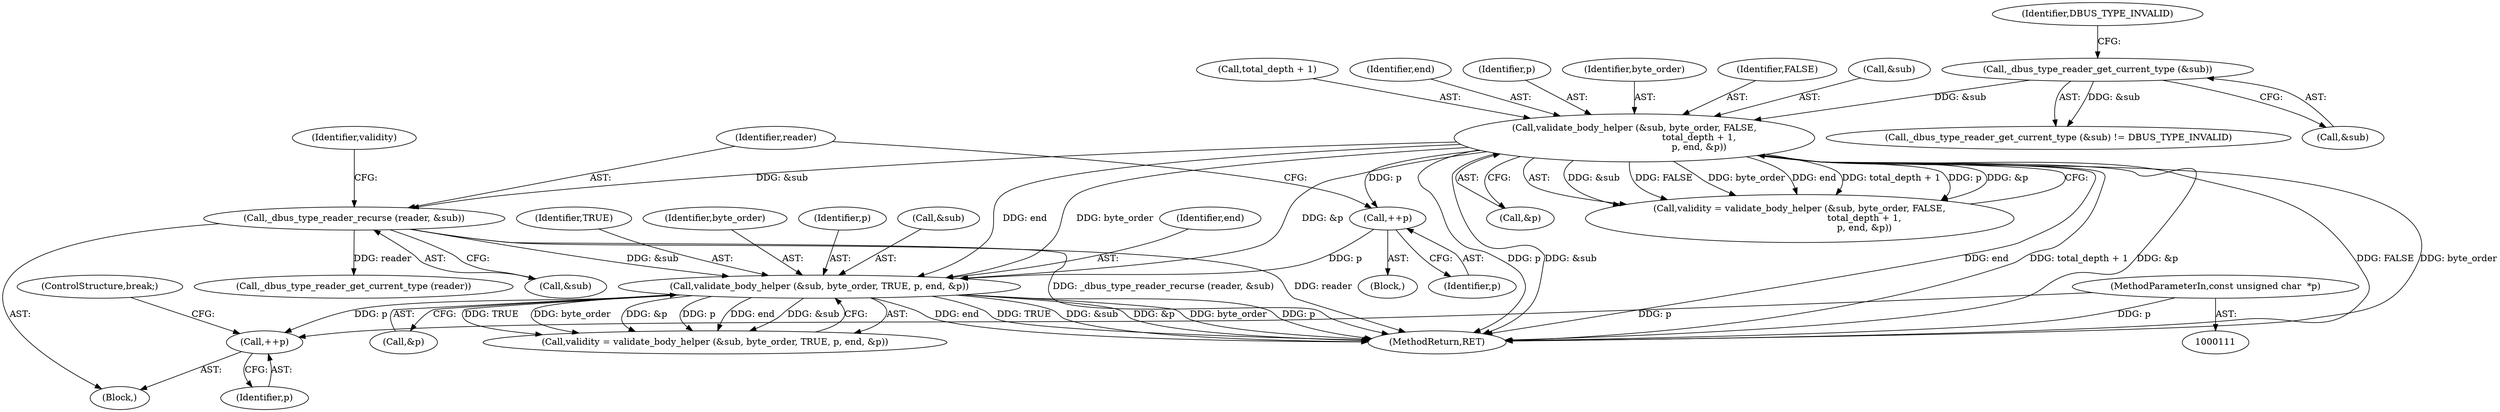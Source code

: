 digraph "0_dbus_7d65a3a6ed8815e34a99c680ac3869fde49dbbd4@pointer" {
"1000140" [label="(Call,++p)"];
"1000750" [label="(Call,validate_body_helper (&sub, byte_order, TRUE, p, end, &p))"];
"1000744" [label="(Call,_dbus_type_reader_recurse (reader, &sub))"];
"1000717" [label="(Call,validate_body_helper (&sub, byte_order, FALSE,\n                                             total_depth + 1,\n                                             p, end, &p))"];
"1000711" [label="(Call,_dbus_type_reader_get_current_type (&sub))"];
"1000742" [label="(Call,++p)"];
"1000116" [label="(MethodParameterIn,const unsigned char  *p)"];
"1000755" [label="(Identifier,p)"];
"1000714" [label="(Identifier,DBUS_TYPE_INVALID)"];
"1000750" [label="(Call,validate_body_helper (&sub, byte_order, TRUE, p, end, &p))"];
"1000721" [label="(Identifier,FALSE)"];
"1000717" [label="(Call,validate_body_helper (&sub, byte_order, FALSE,\n                                             total_depth + 1,\n                                             p, end, &p))"];
"1000711" [label="(Call,_dbus_type_reader_get_current_type (&sub))"];
"1000710" [label="(Call,_dbus_type_reader_get_current_type (&sub) != DBUS_TYPE_INVALID)"];
"1000718" [label="(Call,&sub)"];
"1000749" [label="(Identifier,validity)"];
"1000137" [label="(Block,)"];
"1000727" [label="(Call,&p)"];
"1000141" [label="(Identifier,p)"];
"1000140" [label="(Call,++p)"];
"1000210" [label="(Block,)"];
"1000742" [label="(Call,++p)"];
"1000712" [label="(Call,&sub)"];
"1000751" [label="(Call,&sub)"];
"1000142" [label="(ControlStructure,break;)"];
"1000743" [label="(Identifier,p)"];
"1000754" [label="(Identifier,TRUE)"];
"1000722" [label="(Call,total_depth + 1)"];
"1000726" [label="(Identifier,end)"];
"1000744" [label="(Call,_dbus_type_reader_recurse (reader, &sub))"];
"1000753" [label="(Identifier,byte_order)"];
"1000725" [label="(Identifier,p)"];
"1000116" [label="(MethodParameterIn,const unsigned char  *p)"];
"1000757" [label="(Call,&p)"];
"1000746" [label="(Call,&sub)"];
"1000134" [label="(Call,_dbus_type_reader_get_current_type (reader))"];
"1000715" [label="(Call,validity = validate_body_helper (&sub, byte_order, FALSE,\n                                             total_depth + 1,\n                                             p, end, &p))"];
"1000745" [label="(Identifier,reader)"];
"1000748" [label="(Call,validity = validate_body_helper (&sub, byte_order, TRUE, p, end, &p))"];
"1000770" [label="(MethodReturn,RET)"];
"1000756" [label="(Identifier,end)"];
"1000720" [label="(Identifier,byte_order)"];
"1000140" -> "1000137"  [label="AST: "];
"1000140" -> "1000141"  [label="CFG: "];
"1000141" -> "1000140"  [label="AST: "];
"1000142" -> "1000140"  [label="CFG: "];
"1000750" -> "1000140"  [label="DDG: p"];
"1000116" -> "1000140"  [label="DDG: p"];
"1000750" -> "1000748"  [label="AST: "];
"1000750" -> "1000757"  [label="CFG: "];
"1000751" -> "1000750"  [label="AST: "];
"1000753" -> "1000750"  [label="AST: "];
"1000754" -> "1000750"  [label="AST: "];
"1000755" -> "1000750"  [label="AST: "];
"1000756" -> "1000750"  [label="AST: "];
"1000757" -> "1000750"  [label="AST: "];
"1000748" -> "1000750"  [label="CFG: "];
"1000750" -> "1000770"  [label="DDG: TRUE"];
"1000750" -> "1000770"  [label="DDG: &sub"];
"1000750" -> "1000770"  [label="DDG: &p"];
"1000750" -> "1000770"  [label="DDG: byte_order"];
"1000750" -> "1000770"  [label="DDG: p"];
"1000750" -> "1000770"  [label="DDG: end"];
"1000750" -> "1000748"  [label="DDG: TRUE"];
"1000750" -> "1000748"  [label="DDG: byte_order"];
"1000750" -> "1000748"  [label="DDG: &p"];
"1000750" -> "1000748"  [label="DDG: p"];
"1000750" -> "1000748"  [label="DDG: end"];
"1000750" -> "1000748"  [label="DDG: &sub"];
"1000744" -> "1000750"  [label="DDG: &sub"];
"1000717" -> "1000750"  [label="DDG: byte_order"];
"1000717" -> "1000750"  [label="DDG: &p"];
"1000717" -> "1000750"  [label="DDG: end"];
"1000742" -> "1000750"  [label="DDG: p"];
"1000744" -> "1000137"  [label="AST: "];
"1000744" -> "1000746"  [label="CFG: "];
"1000745" -> "1000744"  [label="AST: "];
"1000746" -> "1000744"  [label="AST: "];
"1000749" -> "1000744"  [label="CFG: "];
"1000744" -> "1000770"  [label="DDG: _dbus_type_reader_recurse (reader, &sub)"];
"1000744" -> "1000770"  [label="DDG: reader"];
"1000744" -> "1000134"  [label="DDG: reader"];
"1000717" -> "1000744"  [label="DDG: &sub"];
"1000717" -> "1000715"  [label="AST: "];
"1000717" -> "1000727"  [label="CFG: "];
"1000718" -> "1000717"  [label="AST: "];
"1000720" -> "1000717"  [label="AST: "];
"1000721" -> "1000717"  [label="AST: "];
"1000722" -> "1000717"  [label="AST: "];
"1000725" -> "1000717"  [label="AST: "];
"1000726" -> "1000717"  [label="AST: "];
"1000727" -> "1000717"  [label="AST: "];
"1000715" -> "1000717"  [label="CFG: "];
"1000717" -> "1000770"  [label="DDG: &p"];
"1000717" -> "1000770"  [label="DDG: FALSE"];
"1000717" -> "1000770"  [label="DDG: byte_order"];
"1000717" -> "1000770"  [label="DDG: p"];
"1000717" -> "1000770"  [label="DDG: &sub"];
"1000717" -> "1000770"  [label="DDG: end"];
"1000717" -> "1000770"  [label="DDG: total_depth + 1"];
"1000717" -> "1000715"  [label="DDG: &sub"];
"1000717" -> "1000715"  [label="DDG: FALSE"];
"1000717" -> "1000715"  [label="DDG: byte_order"];
"1000717" -> "1000715"  [label="DDG: end"];
"1000717" -> "1000715"  [label="DDG: total_depth + 1"];
"1000717" -> "1000715"  [label="DDG: p"];
"1000717" -> "1000715"  [label="DDG: &p"];
"1000711" -> "1000717"  [label="DDG: &sub"];
"1000717" -> "1000742"  [label="DDG: p"];
"1000711" -> "1000710"  [label="AST: "];
"1000711" -> "1000712"  [label="CFG: "];
"1000712" -> "1000711"  [label="AST: "];
"1000714" -> "1000711"  [label="CFG: "];
"1000711" -> "1000710"  [label="DDG: &sub"];
"1000742" -> "1000210"  [label="AST: "];
"1000742" -> "1000743"  [label="CFG: "];
"1000743" -> "1000742"  [label="AST: "];
"1000745" -> "1000742"  [label="CFG: "];
"1000116" -> "1000111"  [label="AST: "];
"1000116" -> "1000770"  [label="DDG: p"];
}
